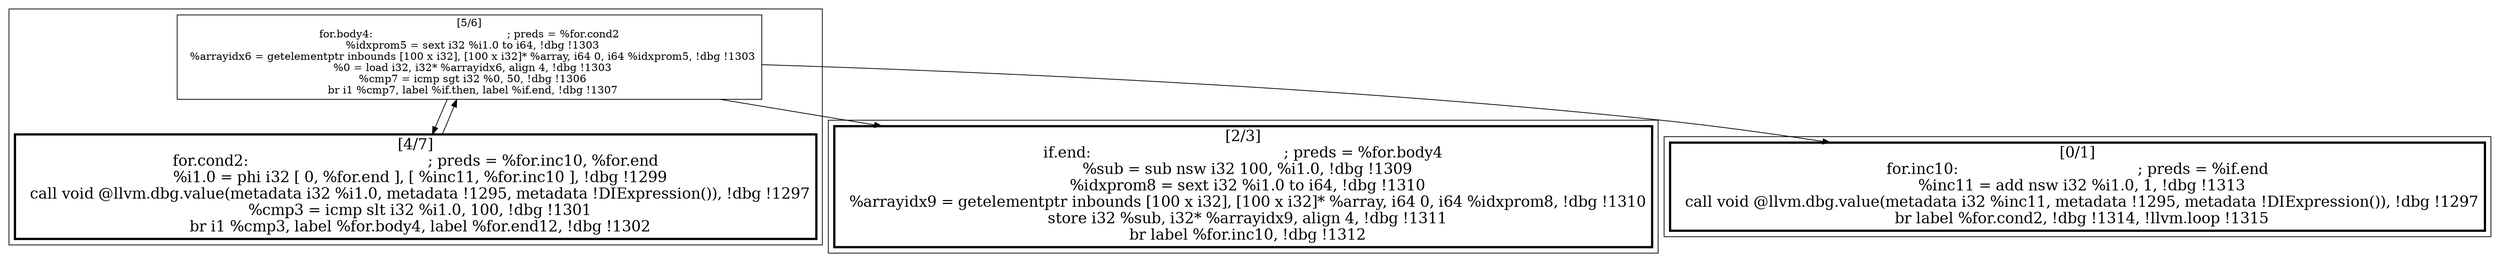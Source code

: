 
digraph G {



node90->node92 [ ]
node90->node89 [ ]
node91->node90 [ ]
node90->node91 [ ]


subgraph cluster2 {


node92 [penwidth=3.0,fontsize=20,shape=rectangle,label="[2/3]
if.end:                                           ; preds = %for.body4
  %sub = sub nsw i32 100, %i1.0, !dbg !1309
  %idxprom8 = sext i32 %i1.0 to i64, !dbg !1310
  %arrayidx9 = getelementptr inbounds [100 x i32], [100 x i32]* %array, i64 0, i64 %idxprom8, !dbg !1310
  store i32 %sub, i32* %arrayidx9, align 4, !dbg !1311
  br label %for.inc10, !dbg !1312
" ]



}

subgraph cluster0 {


node89 [penwidth=3.0,fontsize=20,shape=rectangle,label="[0/1]
for.inc10:                                        ; preds = %if.end
  %inc11 = add nsw i32 %i1.0, 1, !dbg !1313
  call void @llvm.dbg.value(metadata i32 %inc11, metadata !1295, metadata !DIExpression()), !dbg !1297
  br label %for.cond2, !dbg !1314, !llvm.loop !1315
" ]



}

subgraph cluster1 {


node91 [penwidth=3.0,fontsize=20,shape=rectangle,label="[4/7]
for.cond2:                                        ; preds = %for.inc10, %for.end
  %i1.0 = phi i32 [ 0, %for.end ], [ %inc11, %for.inc10 ], !dbg !1299
  call void @llvm.dbg.value(metadata i32 %i1.0, metadata !1295, metadata !DIExpression()), !dbg !1297
  %cmp3 = icmp slt i32 %i1.0, 100, !dbg !1301
  br i1 %cmp3, label %for.body4, label %for.end12, !dbg !1302
" ]
node90 [label="[5/6]
for.body4:                                        ; preds = %for.cond2
  %idxprom5 = sext i32 %i1.0 to i64, !dbg !1303
  %arrayidx6 = getelementptr inbounds [100 x i32], [100 x i32]* %array, i64 0, i64 %idxprom5, !dbg !1303
  %0 = load i32, i32* %arrayidx6, align 4, !dbg !1303
  %cmp7 = icmp sgt i32 %0, 50, !dbg !1306
  br i1 %cmp7, label %if.then, label %if.end, !dbg !1307
",shape=rectangle ]



}

}
